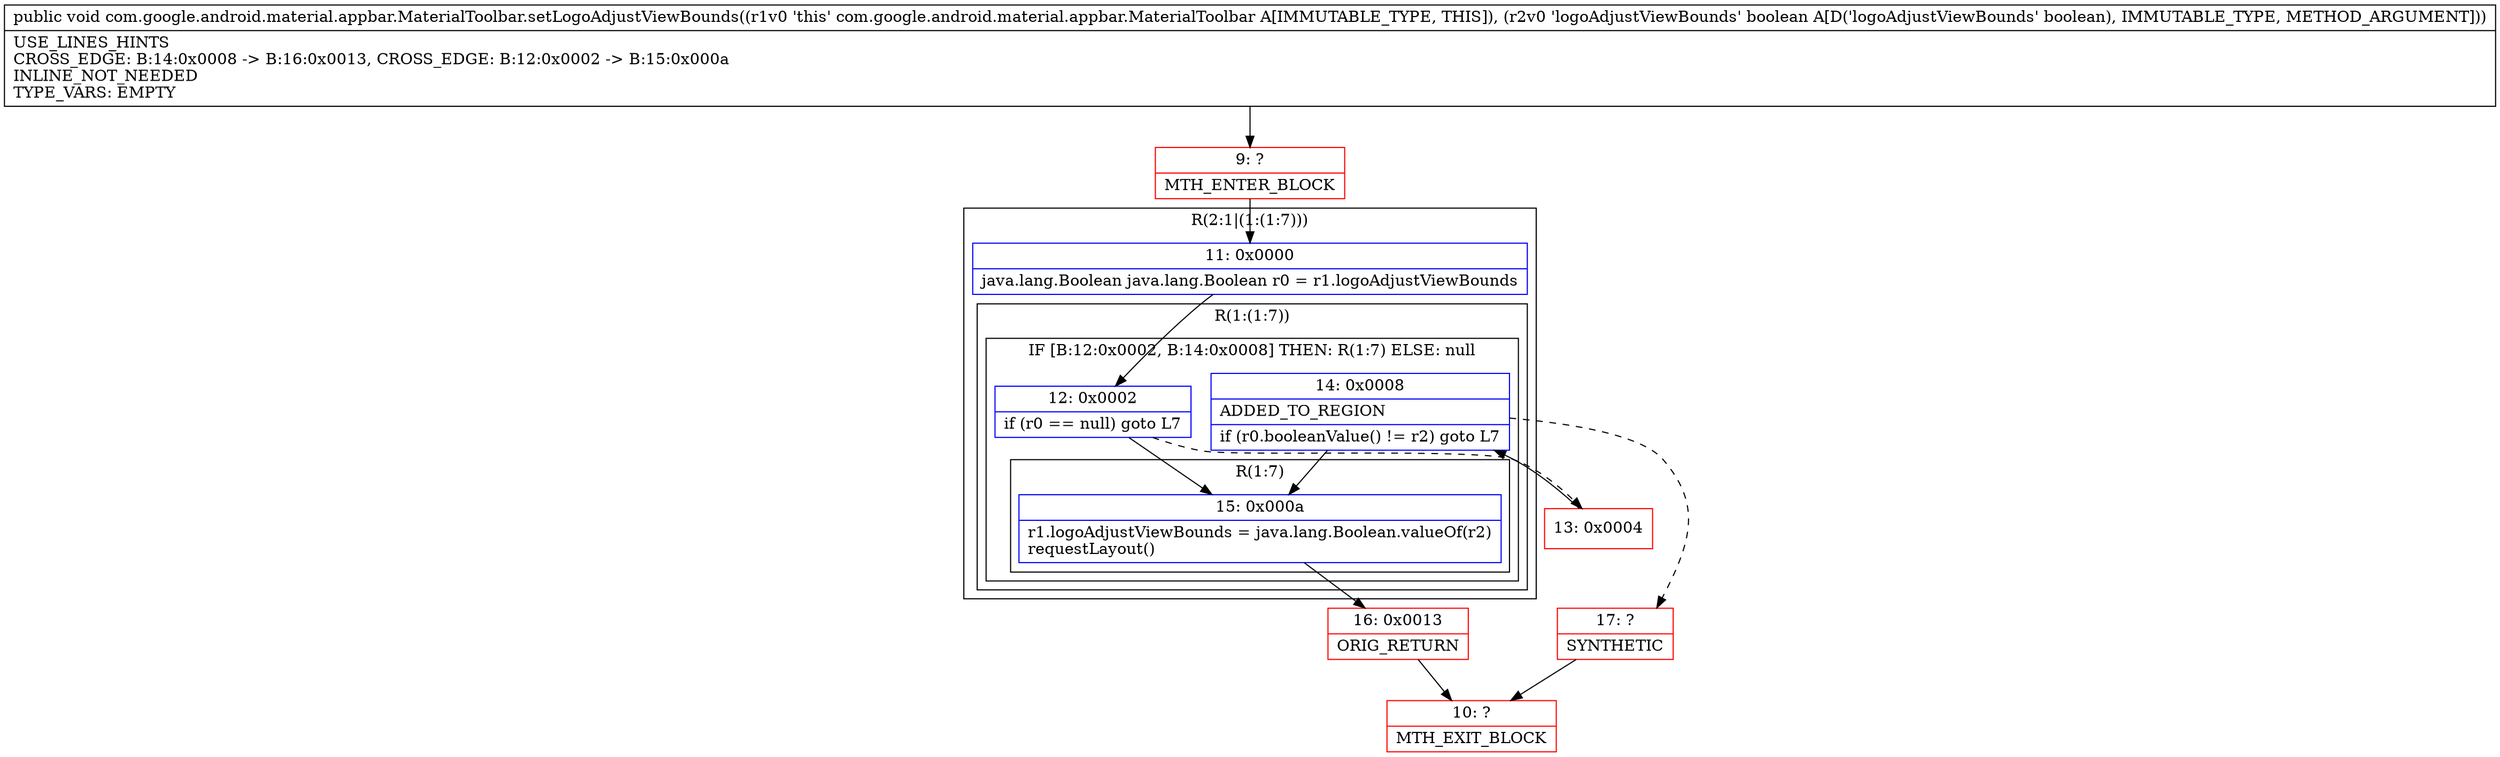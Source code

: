 digraph "CFG forcom.google.android.material.appbar.MaterialToolbar.setLogoAdjustViewBounds(Z)V" {
subgraph cluster_Region_1455099334 {
label = "R(2:1|(1:(1:7)))";
node [shape=record,color=blue];
Node_11 [shape=record,label="{11\:\ 0x0000|java.lang.Boolean java.lang.Boolean r0 = r1.logoAdjustViewBounds\l}"];
subgraph cluster_Region_1794980255 {
label = "R(1:(1:7))";
node [shape=record,color=blue];
subgraph cluster_IfRegion_96886133 {
label = "IF [B:12:0x0002, B:14:0x0008] THEN: R(1:7) ELSE: null";
node [shape=record,color=blue];
Node_12 [shape=record,label="{12\:\ 0x0002|if (r0 == null) goto L7\l}"];
Node_14 [shape=record,label="{14\:\ 0x0008|ADDED_TO_REGION\l|if (r0.booleanValue() != r2) goto L7\l}"];
subgraph cluster_Region_627996855 {
label = "R(1:7)";
node [shape=record,color=blue];
Node_15 [shape=record,label="{15\:\ 0x000a|r1.logoAdjustViewBounds = java.lang.Boolean.valueOf(r2)\lrequestLayout()\l}"];
}
}
}
}
Node_9 [shape=record,color=red,label="{9\:\ ?|MTH_ENTER_BLOCK\l}"];
Node_13 [shape=record,color=red,label="{13\:\ 0x0004}"];
Node_17 [shape=record,color=red,label="{17\:\ ?|SYNTHETIC\l}"];
Node_10 [shape=record,color=red,label="{10\:\ ?|MTH_EXIT_BLOCK\l}"];
Node_16 [shape=record,color=red,label="{16\:\ 0x0013|ORIG_RETURN\l}"];
MethodNode[shape=record,label="{public void com.google.android.material.appbar.MaterialToolbar.setLogoAdjustViewBounds((r1v0 'this' com.google.android.material.appbar.MaterialToolbar A[IMMUTABLE_TYPE, THIS]), (r2v0 'logoAdjustViewBounds' boolean A[D('logoAdjustViewBounds' boolean), IMMUTABLE_TYPE, METHOD_ARGUMENT]))  | USE_LINES_HINTS\lCROSS_EDGE: B:14:0x0008 \-\> B:16:0x0013, CROSS_EDGE: B:12:0x0002 \-\> B:15:0x000a\lINLINE_NOT_NEEDED\lTYPE_VARS: EMPTY\l}"];
MethodNode -> Node_9;Node_11 -> Node_12;
Node_12 -> Node_13[style=dashed];
Node_12 -> Node_15;
Node_14 -> Node_15;
Node_14 -> Node_17[style=dashed];
Node_15 -> Node_16;
Node_9 -> Node_11;
Node_13 -> Node_14;
Node_17 -> Node_10;
Node_16 -> Node_10;
}

